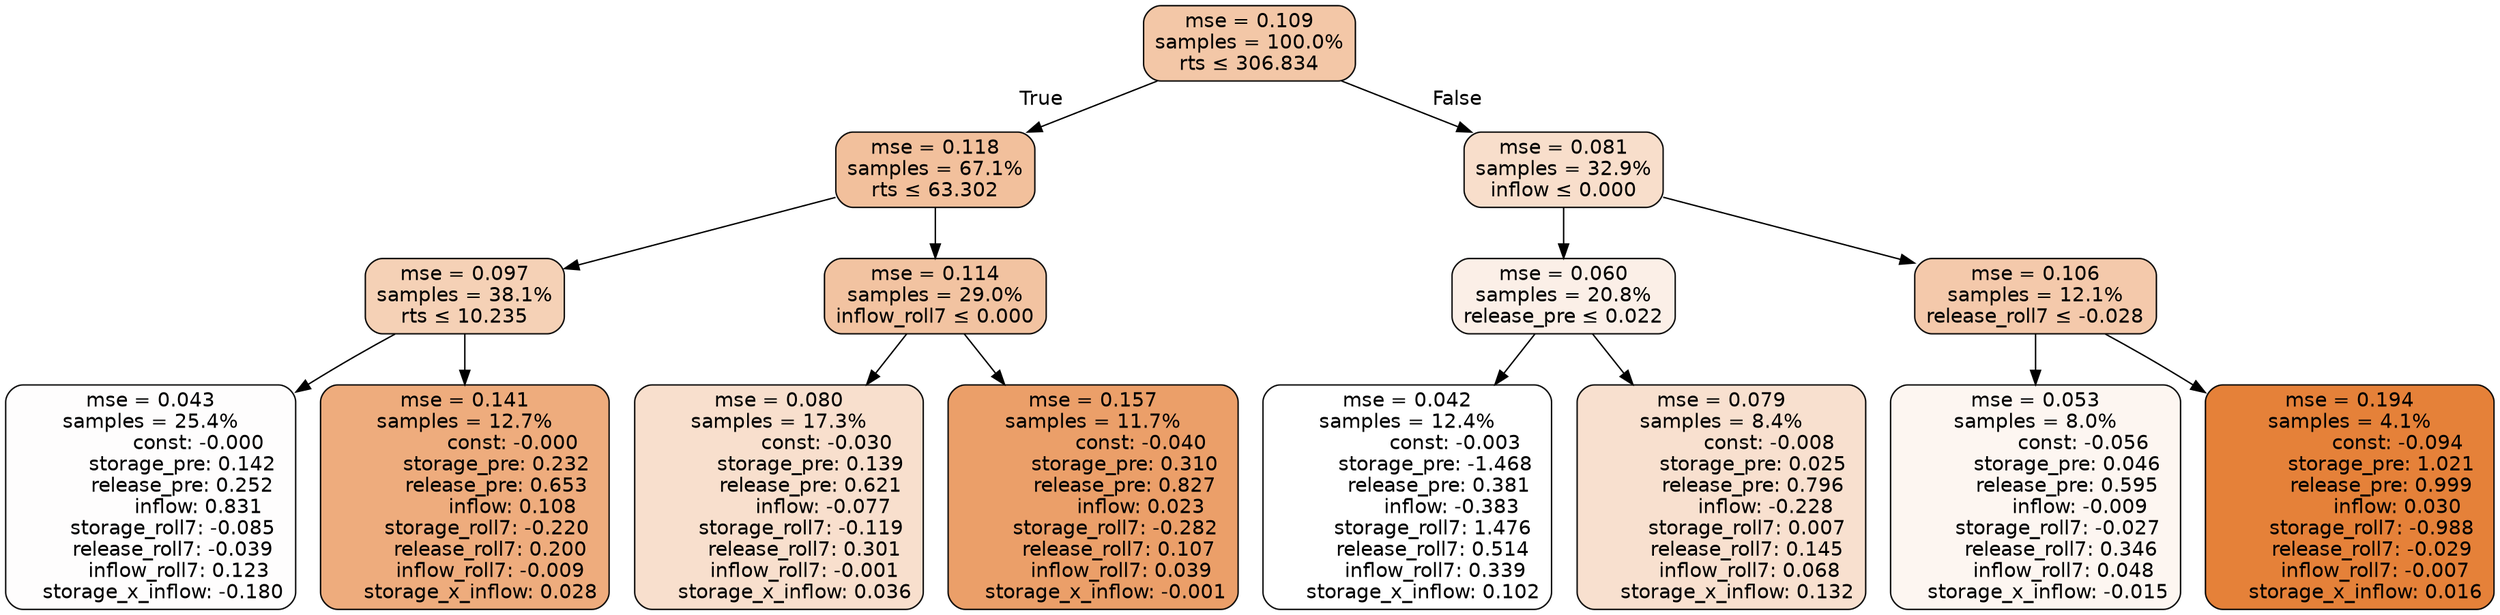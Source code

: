 digraph tree {
bgcolor="transparent"
node [shape=rectangle, style="filled, rounded", color="black", fontname=helvetica] ;
edge [fontname=helvetica] ;
	"0" [label="mse = 0.109
samples = 100.0%
rts &le; 306.834", fillcolor="#f3c7a7"]
	"1" [label="mse = 0.118
samples = 67.1%
rts &le; 63.302", fillcolor="#f2c09c"]
	"2" [label="mse = 0.097
samples = 38.1%
rts &le; 10.235", fillcolor="#f5d1b6"]
	"3" [label="mse = 0.043
samples = 25.4%
               const: -0.000
          storage_pre: 0.142
          release_pre: 0.252
               inflow: 0.831
       storage_roll7: -0.085
       release_roll7: -0.039
         inflow_roll7: 0.123
    storage_x_inflow: -0.180", fillcolor="#fefdfd"]
	"4" [label="mse = 0.141
samples = 12.7%
               const: -0.000
          storage_pre: 0.232
          release_pre: 0.653
               inflow: 0.108
       storage_roll7: -0.220
        release_roll7: 0.200
        inflow_roll7: -0.009
     storage_x_inflow: 0.028", fillcolor="#eeac7d"]
	"5" [label="mse = 0.114
samples = 29.0%
inflow_roll7 &le; 0.000", fillcolor="#f2c3a1"]
	"6" [label="mse = 0.080
samples = 17.3%
               const: -0.030
          storage_pre: 0.139
          release_pre: 0.621
              inflow: -0.077
       storage_roll7: -0.119
        release_roll7: 0.301
        inflow_roll7: -0.001
     storage_x_inflow: 0.036", fillcolor="#f8dfcd"]
	"7" [label="mse = 0.157
samples = 11.7%
               const: -0.040
          storage_pre: 0.310
          release_pre: 0.827
               inflow: 0.023
       storage_roll7: -0.282
        release_roll7: 0.107
         inflow_roll7: 0.039
    storage_x_inflow: -0.001", fillcolor="#eb9f69"]
	"8" [label="mse = 0.081
samples = 32.9%
inflow &le; 0.000", fillcolor="#f8decb"]
	"9" [label="mse = 0.060
samples = 20.8%
release_pre &le; 0.022", fillcolor="#fbefe7"]
	"10" [label="mse = 0.042
samples = 12.4%
               const: -0.003
         storage_pre: -1.468
          release_pre: 0.381
              inflow: -0.383
        storage_roll7: 1.476
        release_roll7: 0.514
         inflow_roll7: 0.339
     storage_x_inflow: 0.102", fillcolor="#ffffff"]
	"11" [label="mse = 0.079
samples = 8.4%
               const: -0.008
          storage_pre: 0.025
          release_pre: 0.796
              inflow: -0.228
        storage_roll7: 0.007
        release_roll7: 0.145
         inflow_roll7: 0.068
     storage_x_inflow: 0.132", fillcolor="#f8e0cf"]
	"12" [label="mse = 0.106
samples = 12.1%
release_roll7 &le; -0.028", fillcolor="#f4c9ab"]
	"13" [label="mse = 0.053
samples = 8.0%
               const: -0.056
          storage_pre: 0.046
          release_pre: 0.595
              inflow: -0.009
       storage_roll7: -0.027
        release_roll7: 0.346
         inflow_roll7: 0.048
    storage_x_inflow: -0.015", fillcolor="#fdf6f1"]
	"14" [label="mse = 0.194
samples = 4.1%
               const: -0.094
          storage_pre: 1.021
          release_pre: 0.999
               inflow: 0.030
       storage_roll7: -0.988
       release_roll7: -0.029
        inflow_roll7: -0.007
     storage_x_inflow: 0.016", fillcolor="#e58139"]

	"0" -> "1" [labeldistance=2.5, labelangle=45, headlabel="True"]
	"1" -> "2"
	"2" -> "3"
	"2" -> "4"
	"1" -> "5"
	"5" -> "6"
	"5" -> "7"
	"0" -> "8" [labeldistance=2.5, labelangle=-45, headlabel="False"]
	"8" -> "9"
	"9" -> "10"
	"9" -> "11"
	"8" -> "12"
	"12" -> "13"
	"12" -> "14"
}
